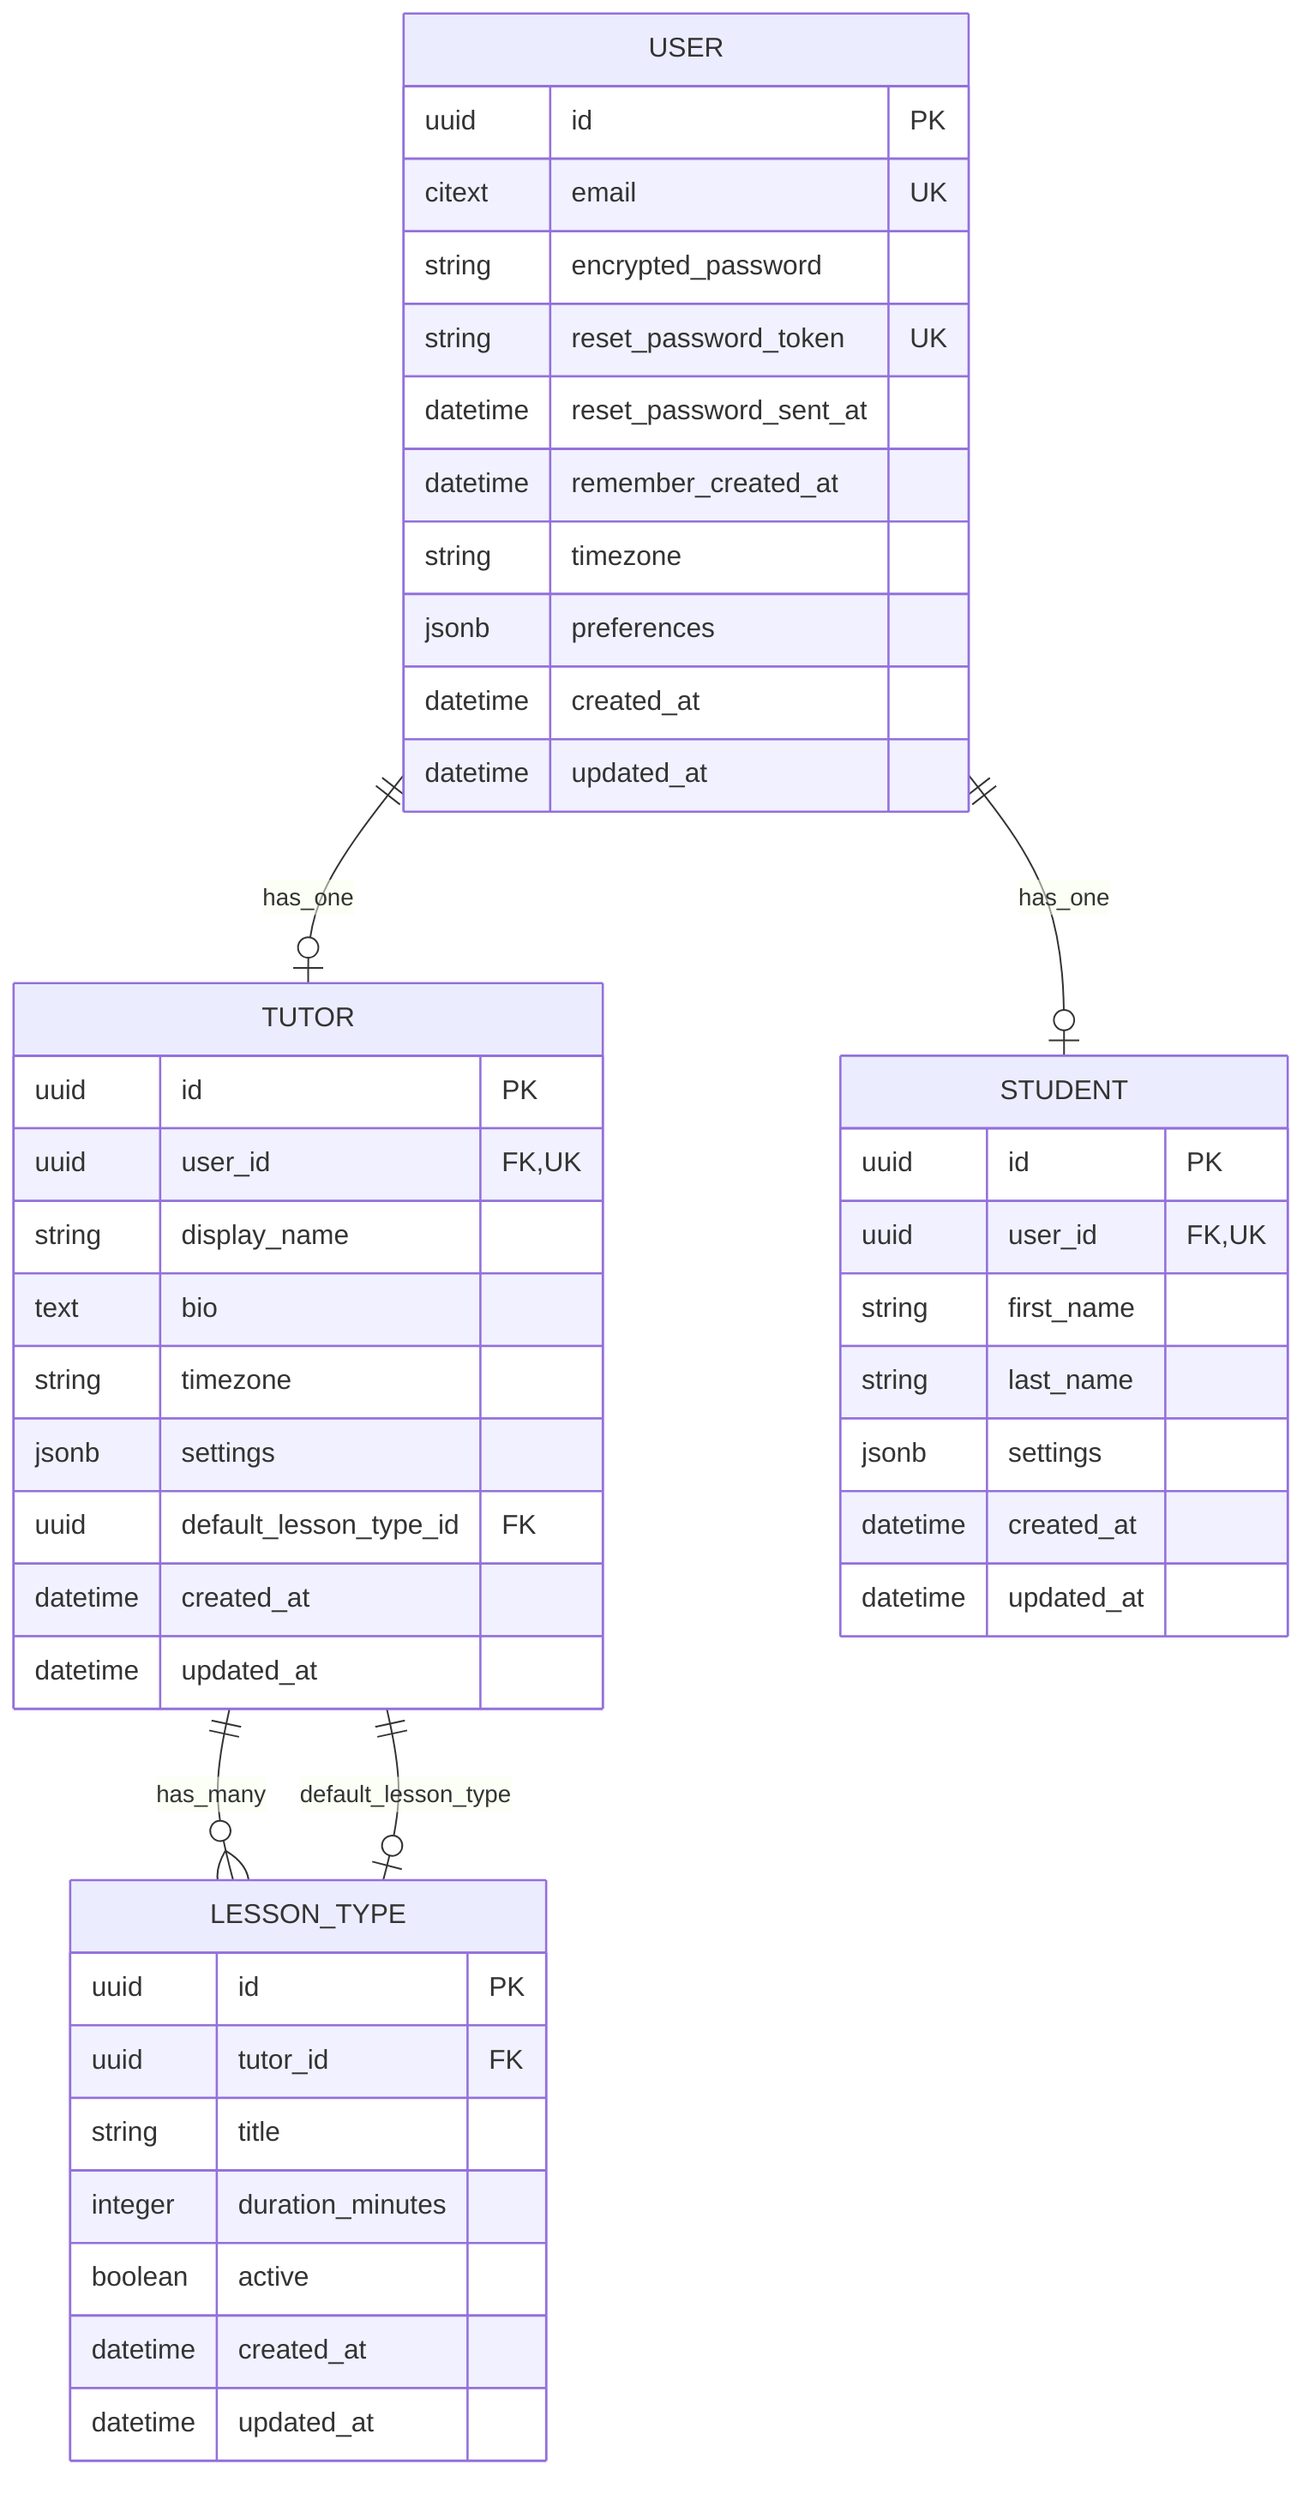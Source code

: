 erDiagram
    USER {
        uuid id PK
        citext email UK
        string encrypted_password
        string reset_password_token UK
        datetime reset_password_sent_at
        datetime remember_created_at
        string timezone
        jsonb preferences
        datetime created_at
        datetime updated_at
    }

    TUTOR {
        uuid id PK
        uuid user_id FK,UK
        string display_name
        text bio
        string timezone
        jsonb settings
        uuid default_lesson_type_id FK
        datetime created_at
        datetime updated_at
    }

    STUDENT {
        uuid id PK
        uuid user_id FK,UK
        string first_name
        string last_name
        jsonb settings
        datetime created_at
        datetime updated_at
    }

    LESSON_TYPE {
        uuid id PK
        uuid tutor_id FK
        string title
        integer duration_minutes
        boolean active
        datetime created_at
        datetime updated_at
    }

    USER ||--o| TUTOR : "has_one"
    USER ||--o| STUDENT : "has_one"
    TUTOR ||--o{ LESSON_TYPE : "has_many"
    TUTOR ||--o| LESSON_TYPE : "default_lesson_type"

    %% Relationships explained:
    %% - A User can have 0 or 1 Tutor profile
    %% - A User can have 0 or 1 Student profile
    %% - A Tutor can have many LessonTypes
    %% - A Tutor has an optional reference to a default LessonType
    %% - LessonType belongs to a Tutor (required)
